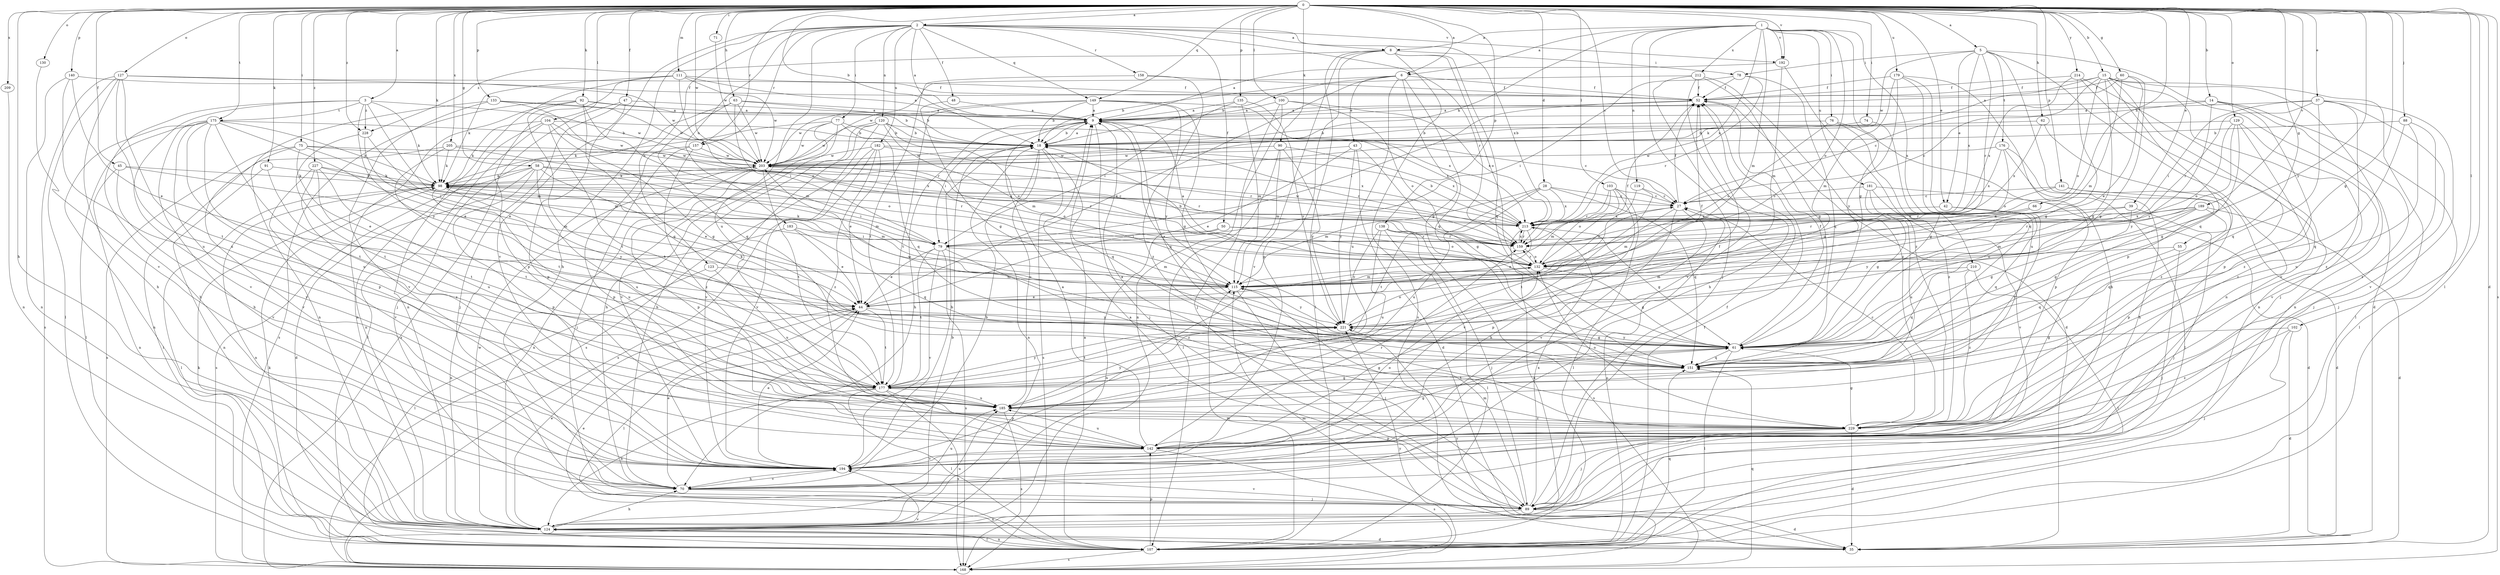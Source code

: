 strict digraph  {
0;
1;
2;
3;
5;
6;
8;
9;
14;
15;
18;
27;
28;
35;
37;
39;
42;
43;
44;
45;
47;
48;
50;
52;
55;
58;
60;
61;
62;
63;
66;
70;
71;
74;
75;
76;
77;
78;
79;
88;
89;
90;
91;
92;
98;
100;
102;
103;
104;
107;
111;
115;
119;
120;
123;
124;
127;
129;
130;
132;
133;
135;
138;
140;
141;
142;
149;
151;
157;
158;
159;
168;
175;
176;
177;
179;
181;
182;
183;
185;
189;
192;
194;
203;
205;
209;
210;
212;
213;
214;
221;
227;
228;
229;
0 -> 2  [label=a];
0 -> 3  [label=a];
0 -> 5  [label=a];
0 -> 6  [label=a];
0 -> 14  [label=b];
0 -> 15  [label=b];
0 -> 18  [label=b];
0 -> 27  [label=c];
0 -> 28  [label=d];
0 -> 35  [label=d];
0 -> 37  [label=e];
0 -> 39  [label=e];
0 -> 42  [label=e];
0 -> 45  [label=f];
0 -> 47  [label=f];
0 -> 55  [label=g];
0 -> 58  [label=g];
0 -> 60  [label=g];
0 -> 61  [label=g];
0 -> 62  [label=h];
0 -> 63  [label=h];
0 -> 66  [label=h];
0 -> 70  [label=h];
0 -> 71  [label=i];
0 -> 74  [label=i];
0 -> 75  [label=i];
0 -> 88  [label=j];
0 -> 90  [label=k];
0 -> 91  [label=k];
0 -> 92  [label=k];
0 -> 98  [label=k];
0 -> 100  [label=l];
0 -> 102  [label=l];
0 -> 103  [label=l];
0 -> 104  [label=l];
0 -> 107  [label=l];
0 -> 111  [label=m];
0 -> 127  [label=o];
0 -> 129  [label=o];
0 -> 130  [label=o];
0 -> 133  [label=p];
0 -> 135  [label=p];
0 -> 138  [label=p];
0 -> 140  [label=p];
0 -> 141  [label=p];
0 -> 149  [label=q];
0 -> 157  [label=r];
0 -> 168  [label=s];
0 -> 175  [label=t];
0 -> 179  [label=u];
0 -> 189  [label=v];
0 -> 192  [label=v];
0 -> 203  [label=w];
0 -> 205  [label=x];
0 -> 209  [label=x];
0 -> 214  [label=y];
0 -> 221  [label=y];
0 -> 227  [label=z];
0 -> 228  [label=z];
1 -> 6  [label=a];
1 -> 8  [label=a];
1 -> 61  [label=g];
1 -> 76  [label=i];
1 -> 89  [label=j];
1 -> 98  [label=k];
1 -> 115  [label=m];
1 -> 119  [label=n];
1 -> 132  [label=o];
1 -> 181  [label=u];
1 -> 192  [label=v];
1 -> 210  [label=x];
1 -> 212  [label=x];
1 -> 213  [label=x];
2 -> 8  [label=a];
2 -> 9  [label=a];
2 -> 48  [label=f];
2 -> 50  [label=f];
2 -> 70  [label=h];
2 -> 77  [label=i];
2 -> 120  [label=n];
2 -> 123  [label=n];
2 -> 149  [label=q];
2 -> 157  [label=r];
2 -> 158  [label=r];
2 -> 159  [label=r];
2 -> 182  [label=u];
2 -> 183  [label=u];
2 -> 185  [label=u];
2 -> 192  [label=v];
2 -> 194  [label=v];
2 -> 213  [label=x];
3 -> 70  [label=h];
3 -> 98  [label=k];
3 -> 115  [label=m];
3 -> 175  [label=t];
3 -> 194  [label=v];
3 -> 203  [label=w];
3 -> 221  [label=y];
3 -> 228  [label=z];
5 -> 35  [label=d];
5 -> 42  [label=e];
5 -> 78  [label=i];
5 -> 124  [label=n];
5 -> 142  [label=p];
5 -> 159  [label=r];
5 -> 176  [label=t];
5 -> 203  [label=w];
5 -> 213  [label=x];
6 -> 18  [label=b];
6 -> 43  [label=e];
6 -> 44  [label=e];
6 -> 52  [label=f];
6 -> 61  [label=g];
6 -> 151  [label=q];
6 -> 185  [label=u];
6 -> 203  [label=w];
8 -> 78  [label=i];
8 -> 107  [label=l];
8 -> 132  [label=o];
8 -> 142  [label=p];
8 -> 151  [label=q];
8 -> 168  [label=s];
8 -> 194  [label=v];
8 -> 228  [label=z];
9 -> 18  [label=b];
9 -> 70  [label=h];
9 -> 79  [label=i];
9 -> 89  [label=j];
9 -> 151  [label=q];
9 -> 213  [label=x];
14 -> 9  [label=a];
14 -> 27  [label=c];
14 -> 89  [label=j];
14 -> 107  [label=l];
14 -> 221  [label=y];
14 -> 229  [label=z];
15 -> 27  [label=c];
15 -> 52  [label=f];
15 -> 61  [label=g];
15 -> 89  [label=j];
15 -> 98  [label=k];
15 -> 107  [label=l];
15 -> 124  [label=n];
15 -> 132  [label=o];
15 -> 142  [label=p];
15 -> 151  [label=q];
18 -> 9  [label=a];
18 -> 124  [label=n];
18 -> 151  [label=q];
18 -> 159  [label=r];
18 -> 168  [label=s];
18 -> 185  [label=u];
18 -> 203  [label=w];
27 -> 52  [label=f];
27 -> 115  [label=m];
27 -> 142  [label=p];
27 -> 194  [label=v];
27 -> 213  [label=x];
28 -> 27  [label=c];
28 -> 115  [label=m];
28 -> 151  [label=q];
28 -> 177  [label=t];
28 -> 185  [label=u];
28 -> 213  [label=x];
35 -> 98  [label=k];
35 -> 115  [label=m];
35 -> 221  [label=y];
37 -> 9  [label=a];
37 -> 79  [label=i];
37 -> 89  [label=j];
37 -> 151  [label=q];
37 -> 159  [label=r];
37 -> 194  [label=v];
37 -> 229  [label=z];
39 -> 61  [label=g];
39 -> 89  [label=j];
39 -> 159  [label=r];
39 -> 213  [label=x];
42 -> 151  [label=q];
42 -> 177  [label=t];
42 -> 213  [label=x];
43 -> 35  [label=d];
43 -> 44  [label=e];
43 -> 61  [label=g];
43 -> 203  [label=w];
43 -> 221  [label=y];
44 -> 52  [label=f];
44 -> 107  [label=l];
44 -> 177  [label=t];
44 -> 221  [label=y];
45 -> 98  [label=k];
45 -> 115  [label=m];
45 -> 124  [label=n];
45 -> 194  [label=v];
47 -> 9  [label=a];
47 -> 89  [label=j];
47 -> 142  [label=p];
47 -> 168  [label=s];
48 -> 9  [label=a];
48 -> 61  [label=g];
50 -> 79  [label=i];
50 -> 124  [label=n];
50 -> 132  [label=o];
50 -> 159  [label=r];
52 -> 9  [label=a];
52 -> 35  [label=d];
52 -> 79  [label=i];
55 -> 89  [label=j];
55 -> 132  [label=o];
55 -> 151  [label=q];
58 -> 35  [label=d];
58 -> 44  [label=e];
58 -> 98  [label=k];
58 -> 115  [label=m];
58 -> 142  [label=p];
58 -> 159  [label=r];
58 -> 168  [label=s];
58 -> 185  [label=u];
58 -> 213  [label=x];
60 -> 9  [label=a];
60 -> 44  [label=e];
60 -> 52  [label=f];
60 -> 61  [label=g];
60 -> 115  [label=m];
61 -> 9  [label=a];
61 -> 52  [label=f];
61 -> 107  [label=l];
61 -> 151  [label=q];
61 -> 203  [label=w];
61 -> 221  [label=y];
62 -> 18  [label=b];
62 -> 213  [label=x];
62 -> 229  [label=z];
63 -> 9  [label=a];
63 -> 18  [label=b];
63 -> 79  [label=i];
63 -> 89  [label=j];
63 -> 151  [label=q];
63 -> 203  [label=w];
66 -> 132  [label=o];
66 -> 213  [label=x];
70 -> 18  [label=b];
70 -> 44  [label=e];
70 -> 89  [label=j];
70 -> 185  [label=u];
70 -> 194  [label=v];
71 -> 203  [label=w];
74 -> 18  [label=b];
74 -> 61  [label=g];
75 -> 44  [label=e];
75 -> 79  [label=i];
75 -> 168  [label=s];
75 -> 194  [label=v];
75 -> 203  [label=w];
75 -> 213  [label=x];
76 -> 18  [label=b];
76 -> 132  [label=o];
76 -> 142  [label=p];
76 -> 229  [label=z];
77 -> 18  [label=b];
77 -> 70  [label=h];
77 -> 98  [label=k];
77 -> 151  [label=q];
77 -> 194  [label=v];
77 -> 203  [label=w];
78 -> 52  [label=f];
78 -> 79  [label=i];
78 -> 151  [label=q];
78 -> 159  [label=r];
79 -> 44  [label=e];
79 -> 98  [label=k];
79 -> 115  [label=m];
79 -> 168  [label=s];
79 -> 177  [label=t];
79 -> 194  [label=v];
79 -> 229  [label=z];
88 -> 18  [label=b];
88 -> 151  [label=q];
88 -> 185  [label=u];
88 -> 229  [label=z];
89 -> 9  [label=a];
89 -> 35  [label=d];
89 -> 52  [label=f];
89 -> 115  [label=m];
89 -> 124  [label=n];
89 -> 194  [label=v];
89 -> 213  [label=x];
90 -> 107  [label=l];
90 -> 115  [label=m];
90 -> 203  [label=w];
90 -> 213  [label=x];
90 -> 221  [label=y];
91 -> 98  [label=k];
91 -> 124  [label=n];
91 -> 177  [label=t];
92 -> 9  [label=a];
92 -> 18  [label=b];
92 -> 115  [label=m];
92 -> 124  [label=n];
92 -> 151  [label=q];
92 -> 168  [label=s];
92 -> 177  [label=t];
98 -> 27  [label=c];
98 -> 79  [label=i];
98 -> 107  [label=l];
98 -> 115  [label=m];
98 -> 124  [label=n];
98 -> 185  [label=u];
98 -> 221  [label=y];
100 -> 9  [label=a];
100 -> 89  [label=j];
100 -> 124  [label=n];
100 -> 132  [label=o];
100 -> 213  [label=x];
102 -> 35  [label=d];
102 -> 61  [label=g];
102 -> 89  [label=j];
102 -> 229  [label=z];
103 -> 27  [label=c];
103 -> 70  [label=h];
103 -> 107  [label=l];
103 -> 115  [label=m];
103 -> 132  [label=o];
103 -> 159  [label=r];
104 -> 18  [label=b];
104 -> 61  [label=g];
104 -> 98  [label=k];
104 -> 107  [label=l];
104 -> 124  [label=n];
104 -> 177  [label=t];
104 -> 203  [label=w];
107 -> 9  [label=a];
107 -> 27  [label=c];
107 -> 44  [label=e];
107 -> 52  [label=f];
107 -> 98  [label=k];
107 -> 115  [label=m];
107 -> 124  [label=n];
107 -> 142  [label=p];
107 -> 151  [label=q];
107 -> 168  [label=s];
111 -> 9  [label=a];
111 -> 52  [label=f];
111 -> 98  [label=k];
111 -> 124  [label=n];
111 -> 132  [label=o];
111 -> 142  [label=p];
111 -> 203  [label=w];
115 -> 44  [label=e];
115 -> 89  [label=j];
115 -> 221  [label=y];
119 -> 27  [label=c];
119 -> 177  [label=t];
119 -> 194  [label=v];
120 -> 18  [label=b];
120 -> 27  [label=c];
120 -> 70  [label=h];
120 -> 115  [label=m];
120 -> 132  [label=o];
120 -> 168  [label=s];
120 -> 194  [label=v];
120 -> 203  [label=w];
123 -> 107  [label=l];
123 -> 115  [label=m];
123 -> 185  [label=u];
124 -> 18  [label=b];
124 -> 35  [label=d];
124 -> 44  [label=e];
124 -> 70  [label=h];
124 -> 107  [label=l];
124 -> 185  [label=u];
124 -> 203  [label=w];
127 -> 52  [label=f];
127 -> 70  [label=h];
127 -> 107  [label=l];
127 -> 168  [label=s];
127 -> 177  [label=t];
127 -> 185  [label=u];
127 -> 203  [label=w];
129 -> 18  [label=b];
129 -> 61  [label=g];
129 -> 132  [label=o];
129 -> 194  [label=v];
129 -> 221  [label=y];
129 -> 229  [label=z];
130 -> 194  [label=v];
132 -> 9  [label=a];
132 -> 18  [label=b];
132 -> 27  [label=c];
132 -> 52  [label=f];
132 -> 61  [label=g];
132 -> 115  [label=m];
132 -> 159  [label=r];
133 -> 9  [label=a];
133 -> 124  [label=n];
133 -> 159  [label=r];
133 -> 194  [label=v];
133 -> 203  [label=w];
135 -> 9  [label=a];
135 -> 79  [label=i];
135 -> 115  [label=m];
135 -> 221  [label=y];
138 -> 89  [label=j];
138 -> 107  [label=l];
138 -> 159  [label=r];
138 -> 168  [label=s];
138 -> 185  [label=u];
138 -> 221  [label=y];
140 -> 44  [label=e];
140 -> 52  [label=f];
140 -> 124  [label=n];
140 -> 185  [label=u];
141 -> 27  [label=c];
141 -> 35  [label=d];
141 -> 142  [label=p];
141 -> 159  [label=r];
142 -> 9  [label=a];
142 -> 61  [label=g];
142 -> 159  [label=r];
142 -> 168  [label=s];
142 -> 185  [label=u];
142 -> 194  [label=v];
149 -> 9  [label=a];
149 -> 18  [label=b];
149 -> 61  [label=g];
149 -> 177  [label=t];
149 -> 203  [label=w];
149 -> 213  [label=x];
149 -> 221  [label=y];
151 -> 177  [label=t];
157 -> 89  [label=j];
157 -> 142  [label=p];
157 -> 203  [label=w];
157 -> 229  [label=z];
158 -> 52  [label=f];
158 -> 177  [label=t];
158 -> 229  [label=z];
159 -> 132  [label=o];
159 -> 213  [label=x];
168 -> 151  [label=q];
168 -> 194  [label=v];
168 -> 221  [label=y];
175 -> 18  [label=b];
175 -> 44  [label=e];
175 -> 70  [label=h];
175 -> 98  [label=k];
175 -> 107  [label=l];
175 -> 124  [label=n];
175 -> 142  [label=p];
175 -> 177  [label=t];
175 -> 185  [label=u];
175 -> 194  [label=v];
176 -> 70  [label=h];
176 -> 107  [label=l];
176 -> 132  [label=o];
176 -> 203  [label=w];
176 -> 213  [label=x];
177 -> 52  [label=f];
177 -> 61  [label=g];
177 -> 107  [label=l];
177 -> 124  [label=n];
177 -> 142  [label=p];
177 -> 168  [label=s];
177 -> 185  [label=u];
177 -> 221  [label=y];
179 -> 52  [label=f];
179 -> 70  [label=h];
179 -> 115  [label=m];
179 -> 151  [label=q];
179 -> 185  [label=u];
179 -> 221  [label=y];
181 -> 27  [label=c];
181 -> 35  [label=d];
181 -> 61  [label=g];
181 -> 185  [label=u];
181 -> 194  [label=v];
182 -> 44  [label=e];
182 -> 159  [label=r];
182 -> 168  [label=s];
182 -> 194  [label=v];
182 -> 203  [label=w];
182 -> 213  [label=x];
182 -> 229  [label=z];
183 -> 44  [label=e];
183 -> 79  [label=i];
183 -> 124  [label=n];
183 -> 151  [label=q];
185 -> 61  [label=g];
185 -> 168  [label=s];
185 -> 221  [label=y];
185 -> 229  [label=z];
189 -> 35  [label=d];
189 -> 61  [label=g];
189 -> 115  [label=m];
189 -> 151  [label=q];
189 -> 159  [label=r];
189 -> 213  [label=x];
189 -> 221  [label=y];
192 -> 9  [label=a];
192 -> 115  [label=m];
192 -> 229  [label=z];
194 -> 18  [label=b];
194 -> 44  [label=e];
194 -> 70  [label=h];
194 -> 132  [label=o];
203 -> 98  [label=k];
203 -> 124  [label=n];
203 -> 132  [label=o];
203 -> 142  [label=p];
203 -> 159  [label=r];
203 -> 177  [label=t];
205 -> 98  [label=k];
205 -> 107  [label=l];
205 -> 132  [label=o];
205 -> 177  [label=t];
205 -> 203  [label=w];
209 -> 124  [label=n];
210 -> 107  [label=l];
210 -> 115  [label=m];
210 -> 151  [label=q];
210 -> 229  [label=z];
212 -> 18  [label=b];
212 -> 52  [label=f];
212 -> 61  [label=g];
212 -> 70  [label=h];
212 -> 194  [label=v];
212 -> 229  [label=z];
213 -> 18  [label=b];
213 -> 44  [label=e];
213 -> 61  [label=g];
213 -> 124  [label=n];
213 -> 159  [label=r];
213 -> 203  [label=w];
214 -> 52  [label=f];
214 -> 61  [label=g];
214 -> 124  [label=n];
214 -> 194  [label=v];
214 -> 213  [label=x];
221 -> 61  [label=g];
221 -> 98  [label=k];
221 -> 132  [label=o];
221 -> 177  [label=t];
227 -> 98  [label=k];
227 -> 159  [label=r];
227 -> 177  [label=t];
227 -> 185  [label=u];
227 -> 194  [label=v];
227 -> 229  [label=z];
228 -> 44  [label=e];
228 -> 115  [label=m];
228 -> 177  [label=t];
229 -> 9  [label=a];
229 -> 27  [label=c];
229 -> 35  [label=d];
229 -> 61  [label=g];
229 -> 89  [label=j];
229 -> 132  [label=o];
229 -> 142  [label=p];
}
